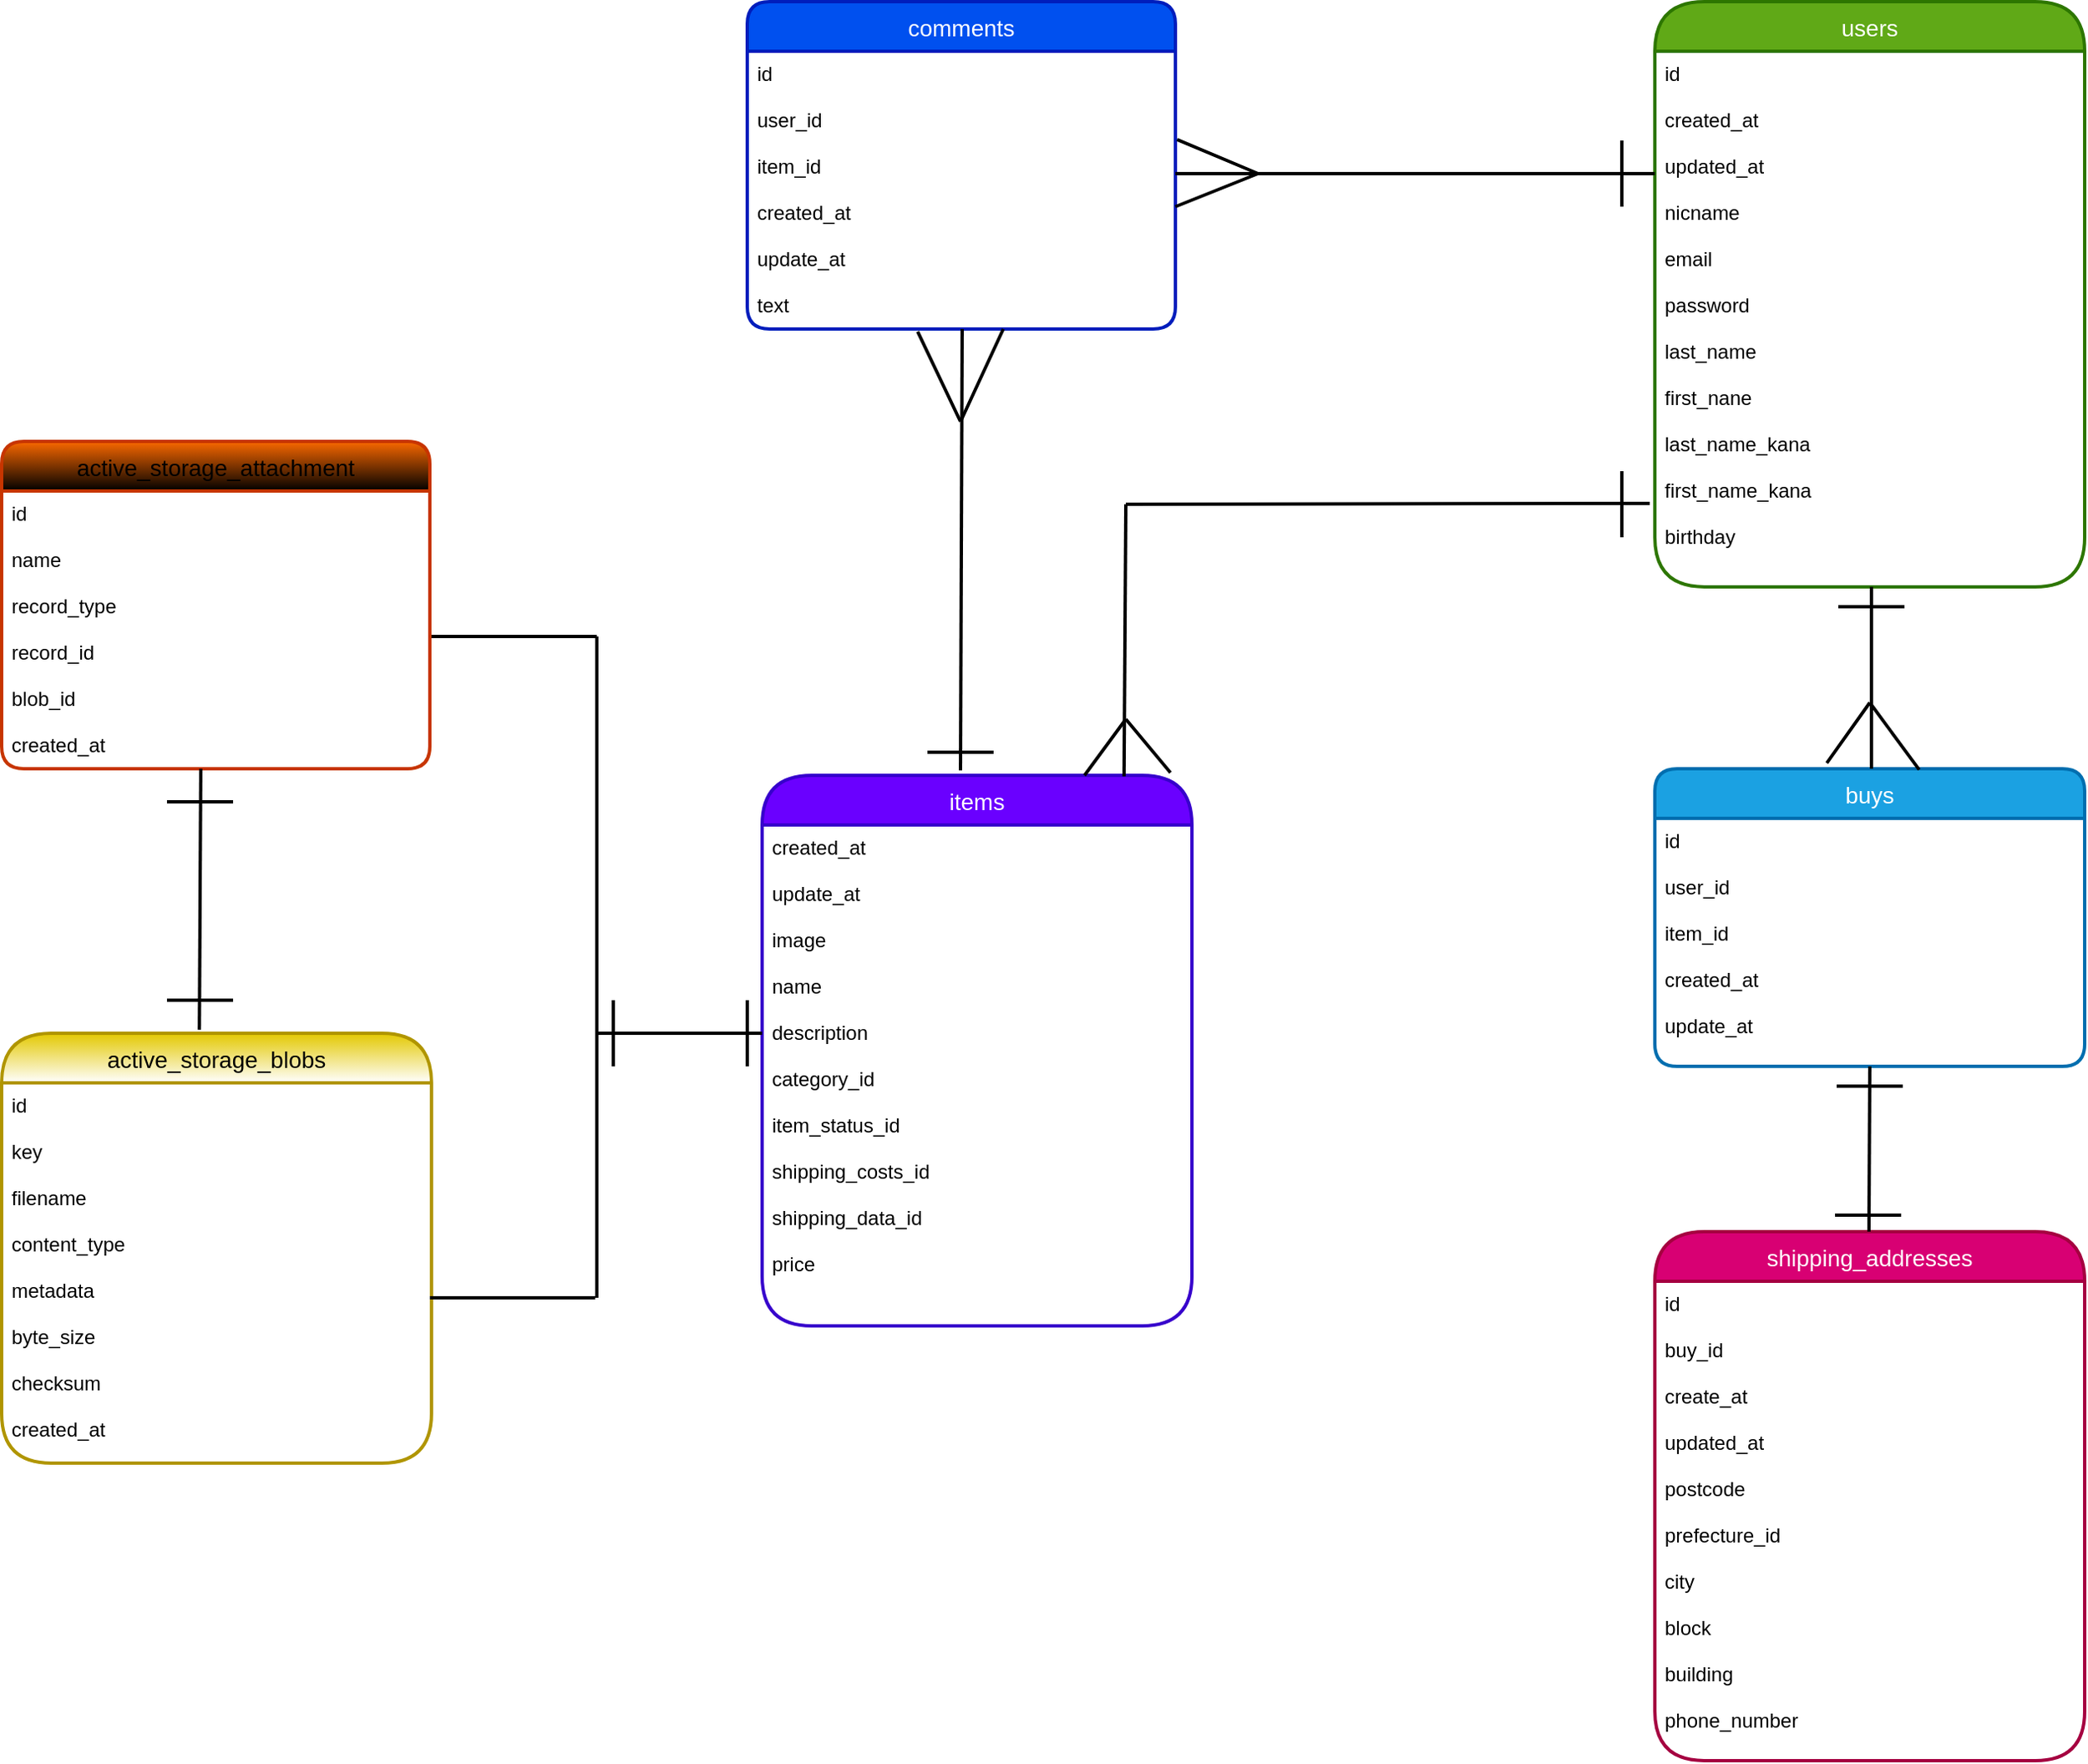 <mxfile>
    <diagram id="UZETRyvycFKJgbAorpHq" name="ページ1">
        <mxGraphModel dx="3379" dy="1893" grid="1" gridSize="10" guides="1" tooltips="1" connect="1" arrows="1" fold="1" page="1" pageScale="1" pageWidth="827" pageHeight="1169" math="0" shadow="0">
            <root>
                <mxCell id="0"/>
                <mxCell id="1" parent="0"/>
                <mxCell id="4" value="comments" style="swimlane;childLayout=stackLayout;horizontal=1;startSize=30;horizontalStack=0;rounded=1;fontSize=14;fontStyle=0;strokeWidth=2;resizeParent=0;resizeLast=1;shadow=0;dashed=0;align=center;fillColor=#0050ef;fontColor=#ffffff;strokeColor=#001DBC;" vertex="1" parent="1">
                    <mxGeometry x="-1629" y="-144" width="259" height="198" as="geometry"/>
                </mxCell>
                <mxCell id="5" value="id&#10;&#10;user_id&#10;&#10;item_id&#10;&#10;created_at&#10;&#10;update_at&#10;&#10;text" style="align=left;strokeColor=none;fillColor=none;spacingLeft=4;fontSize=12;verticalAlign=top;resizable=0;rotatable=0;part=1;" vertex="1" parent="4">
                    <mxGeometry y="30" width="259" height="168" as="geometry"/>
                </mxCell>
                <mxCell id="6" value="items" style="swimlane;childLayout=stackLayout;horizontal=1;startSize=30;horizontalStack=0;rounded=1;fontSize=14;fontStyle=0;strokeWidth=2;resizeParent=0;resizeLast=1;shadow=0;dashed=0;align=center;fillColor=#6a00ff;fontColor=#ffffff;strokeColor=#3700CC;arcSize=50;" vertex="1" parent="1">
                    <mxGeometry x="-1620" y="324" width="260" height="333" as="geometry"/>
                </mxCell>
                <mxCell id="56" value="" style="endArrow=none;html=1;strokeWidth=2;exitX=0.95;exitY=-0.005;exitDx=0;exitDy=0;exitPerimeter=0;" edge="1" parent="6" source="6">
                    <mxGeometry width="50" height="50" relative="1" as="geometry">
                        <mxPoint x="240" y="-4" as="sourcePoint"/>
                        <mxPoint x="220" y="-34" as="targetPoint"/>
                    </mxGeometry>
                </mxCell>
                <mxCell id="7" value="created_at&#10;&#10;update_at&#10;&#10;image&#10;&#10;name&#10;&#10;description&#10;&#10;category_id&#10;&#10;item_status_id&#10;&#10;shipping_costs_id&#10;&#10;shipping_data_id&#10;&#10;price" style="align=left;strokeColor=none;fillColor=none;spacingLeft=4;fontSize=12;verticalAlign=top;resizable=0;rotatable=0;part=1;" vertex="1" parent="6">
                    <mxGeometry y="30" width="260" height="303" as="geometry"/>
                </mxCell>
                <mxCell id="13" value="" style="endArrow=none;html=1;strokeWidth=2;" edge="1" parent="1">
                    <mxGeometry width="50" height="50" relative="1" as="geometry">
                        <mxPoint x="-1500" y="321" as="sourcePoint"/>
                        <mxPoint x="-1499" y="54" as="targetPoint"/>
                    </mxGeometry>
                </mxCell>
                <mxCell id="19" value="" style="endArrow=none;html=1;strokeWidth=2;" edge="1" parent="1">
                    <mxGeometry width="50" height="50" relative="1" as="geometry">
                        <mxPoint x="-1520" y="310" as="sourcePoint"/>
                        <mxPoint x="-1480" y="310" as="targetPoint"/>
                    </mxGeometry>
                </mxCell>
                <mxCell id="22" value="" style="endArrow=none;html=1;strokeWidth=2;entryX=0.398;entryY=1.009;entryDx=0;entryDy=0;entryPerimeter=0;" edge="1" parent="1" target="5">
                    <mxGeometry width="50" height="50" relative="1" as="geometry">
                        <mxPoint x="-1500" y="110" as="sourcePoint"/>
                        <mxPoint x="-1540" y="70" as="targetPoint"/>
                    </mxGeometry>
                </mxCell>
                <mxCell id="23" value="" style="endArrow=none;html=1;strokeWidth=2;entryX=0.598;entryY=1;entryDx=0;entryDy=0;entryPerimeter=0;" edge="1" parent="1" target="5">
                    <mxGeometry width="50" height="50" relative="1" as="geometry">
                        <mxPoint x="-1500" y="110" as="sourcePoint"/>
                        <mxPoint x="-1450" y="60" as="targetPoint"/>
                    </mxGeometry>
                </mxCell>
                <mxCell id="28" value="users" style="swimlane;childLayout=stackLayout;horizontal=1;startSize=30;horizontalStack=0;rounded=1;fontSize=14;fontStyle=0;strokeWidth=2;resizeParent=0;resizeLast=1;shadow=0;dashed=0;align=center;fillColor=#60a917;fontColor=#ffffff;strokeColor=#2D7600;arcSize=50;" vertex="1" parent="1">
                    <mxGeometry x="-1080" y="-144" width="260" height="354" as="geometry"/>
                </mxCell>
                <mxCell id="29" value="id&#10;&#10;created_at&#10;&#10;updated_at&#10;&#10;nicname&#10;&#10;email&#10;&#10;password&#10;&#10;last_name&#10;&#10;first_nane&#10;&#10;last_name_kana&#10;&#10;first_name_kana&#10;&#10;birthday" style="align=left;strokeColor=none;fillColor=none;spacingLeft=4;fontSize=12;verticalAlign=top;resizable=0;rotatable=0;part=1;" vertex="1" parent="28">
                    <mxGeometry y="30" width="260" height="324" as="geometry"/>
                </mxCell>
                <mxCell id="36" value="" style="endArrow=none;html=1;strokeWidth=2;" edge="1" parent="1">
                    <mxGeometry width="50" height="50" relative="1" as="geometry">
                        <mxPoint x="-1370" y="-40" as="sourcePoint"/>
                        <mxPoint x="-1080" y="-40" as="targetPoint"/>
                    </mxGeometry>
                </mxCell>
                <mxCell id="37" value="" style="endArrow=none;html=1;strokeWidth=2;" edge="1" parent="1">
                    <mxGeometry width="50" height="50" relative="1" as="geometry">
                        <mxPoint x="-1370" y="-20" as="sourcePoint"/>
                        <mxPoint x="-1320" y="-40" as="targetPoint"/>
                    </mxGeometry>
                </mxCell>
                <mxCell id="38" value="" style="endArrow=none;html=1;strokeWidth=2;entryX=1.004;entryY=0.318;entryDx=0;entryDy=0;entryPerimeter=0;" edge="1" parent="1" target="5">
                    <mxGeometry width="50" height="50" relative="1" as="geometry">
                        <mxPoint x="-1320" y="-40" as="sourcePoint"/>
                        <mxPoint x="-1300" y="-160" as="targetPoint"/>
                    </mxGeometry>
                </mxCell>
                <mxCell id="39" value="" style="endArrow=none;html=1;strokeWidth=2;" edge="1" parent="1">
                    <mxGeometry width="50" height="50" relative="1" as="geometry">
                        <mxPoint x="-1100" y="-20" as="sourcePoint"/>
                        <mxPoint x="-1100" y="-60" as="targetPoint"/>
                    </mxGeometry>
                </mxCell>
                <mxCell id="40" value="buys" style="swimlane;childLayout=stackLayout;horizontal=1;startSize=30;horizontalStack=0;rounded=1;fontSize=14;fontStyle=0;strokeWidth=2;resizeParent=0;resizeLast=1;shadow=0;dashed=0;align=center;fillColor=#1ba1e2;fontColor=#ffffff;strokeColor=#006EAF;" vertex="1" parent="1">
                    <mxGeometry x="-1080" y="320" width="260" height="180" as="geometry"/>
                </mxCell>
                <mxCell id="44" value="" style="endArrow=none;html=1;strokeWidth=2;" edge="1" parent="40">
                    <mxGeometry width="50" height="50" relative="1" as="geometry">
                        <mxPoint x="131" as="sourcePoint"/>
                        <mxPoint x="131" y="-110" as="targetPoint"/>
                    </mxGeometry>
                </mxCell>
                <mxCell id="41" value="id&#10;&#10;user_id&#10;&#10;item_id&#10;&#10;created_at&#10;&#10;update_at&#10;" style="align=left;strokeColor=none;fillColor=none;spacingLeft=4;fontSize=12;verticalAlign=top;resizable=0;rotatable=0;part=1;" vertex="1" parent="40">
                    <mxGeometry y="30" width="260" height="150" as="geometry"/>
                </mxCell>
                <mxCell id="42" value="shipping_addresses" style="swimlane;childLayout=stackLayout;horizontal=1;startSize=30;horizontalStack=0;rounded=1;fontSize=14;fontStyle=0;strokeWidth=2;resizeParent=0;resizeLast=1;shadow=0;dashed=0;align=center;fillColor=#d80073;fontColor=#ffffff;strokeColor=#A50040;arcSize=50;" vertex="1" parent="1">
                    <mxGeometry x="-1080" y="600" width="260" height="320" as="geometry"/>
                </mxCell>
                <mxCell id="43" value="id&#10;&#10;buy_id&#10;&#10;create_at&#10;&#10;updated_at&#10;&#10;postcode&#10;&#10;prefecture_id&#10;&#10;city&#10;&#10;block&#10;&#10;building&#10;&#10;phone_number&#10;&#10;" style="align=left;strokeColor=none;fillColor=none;spacingLeft=4;fontSize=12;verticalAlign=top;resizable=0;rotatable=0;part=1;" vertex="1" parent="42">
                    <mxGeometry y="30" width="260" height="290" as="geometry"/>
                </mxCell>
                <mxCell id="45" value="" style="endArrow=none;html=1;strokeWidth=2;" edge="1" parent="1">
                    <mxGeometry width="50" height="50" relative="1" as="geometry">
                        <mxPoint x="-950.5" y="600" as="sourcePoint"/>
                        <mxPoint x="-950" y="500" as="targetPoint"/>
                    </mxGeometry>
                </mxCell>
                <mxCell id="47" value="" style="endArrow=none;html=1;strokeWidth=2;" edge="1" parent="1">
                    <mxGeometry width="50" height="50" relative="1" as="geometry">
                        <mxPoint x="-969" y="222" as="sourcePoint"/>
                        <mxPoint x="-929" y="222" as="targetPoint"/>
                    </mxGeometry>
                </mxCell>
                <mxCell id="48" value="" style="endArrow=none;html=1;strokeWidth=2;" edge="1" parent="1">
                    <mxGeometry width="50" height="50" relative="1" as="geometry">
                        <mxPoint x="-970" y="512" as="sourcePoint"/>
                        <mxPoint x="-930" y="512" as="targetPoint"/>
                    </mxGeometry>
                </mxCell>
                <mxCell id="49" value="" style="endArrow=none;html=1;strokeWidth=2;" edge="1" parent="1">
                    <mxGeometry width="50" height="50" relative="1" as="geometry">
                        <mxPoint x="-971" y="590" as="sourcePoint"/>
                        <mxPoint x="-931" y="590" as="targetPoint"/>
                    </mxGeometry>
                </mxCell>
                <mxCell id="50" value="" style="endArrow=none;html=1;strokeWidth=2;exitX=0.4;exitY=-0.019;exitDx=0;exitDy=0;exitPerimeter=0;" edge="1" parent="1" source="40">
                    <mxGeometry width="50" height="50" relative="1" as="geometry">
                        <mxPoint x="-990" y="350" as="sourcePoint"/>
                        <mxPoint x="-950" y="280" as="targetPoint"/>
                    </mxGeometry>
                </mxCell>
                <mxCell id="51" value="" style="endArrow=none;html=1;strokeWidth=2;exitX=0.615;exitY=0.003;exitDx=0;exitDy=0;exitPerimeter=0;" edge="1" parent="1" source="40">
                    <mxGeometry width="50" height="50" relative="1" as="geometry">
                        <mxPoint x="-920" y="310" as="sourcePoint"/>
                        <mxPoint x="-950" y="280" as="targetPoint"/>
                    </mxGeometry>
                </mxCell>
                <mxCell id="52" value="" style="endArrow=none;html=1;strokeWidth=2;entryX=-0.012;entryY=0.844;entryDx=0;entryDy=0;entryPerimeter=0;" edge="1" parent="1" target="29">
                    <mxGeometry width="50" height="50" relative="1" as="geometry">
                        <mxPoint x="-1400" y="160" as="sourcePoint"/>
                        <mxPoint x="-1090" y="160" as="targetPoint"/>
                    </mxGeometry>
                </mxCell>
                <mxCell id="53" value="" style="endArrow=none;html=1;strokeWidth=2;exitX=0.842;exitY=0.002;exitDx=0;exitDy=0;exitPerimeter=0;" edge="1" parent="1" source="6">
                    <mxGeometry width="50" height="50" relative="1" as="geometry">
                        <mxPoint x="-1400" y="320" as="sourcePoint"/>
                        <mxPoint x="-1400" y="160" as="targetPoint"/>
                    </mxGeometry>
                </mxCell>
                <mxCell id="54" value="" style="endArrow=none;html=1;strokeWidth=2;" edge="1" parent="1">
                    <mxGeometry width="50" height="50" relative="1" as="geometry">
                        <mxPoint x="-1100" y="180" as="sourcePoint"/>
                        <mxPoint x="-1100" y="140" as="targetPoint"/>
                    </mxGeometry>
                </mxCell>
                <mxCell id="55" value="" style="endArrow=none;html=1;strokeWidth=2;exitX=0.75;exitY=0;exitDx=0;exitDy=0;" edge="1" parent="1" source="6">
                    <mxGeometry width="50" height="50" relative="1" as="geometry">
                        <mxPoint x="-1450" y="324" as="sourcePoint"/>
                        <mxPoint x="-1400" y="290" as="targetPoint"/>
                    </mxGeometry>
                </mxCell>
                <mxCell id="57" value="active_storage_attachment" style="swimlane;childLayout=stackLayout;horizontal=1;startSize=30;horizontalStack=0;rounded=1;fontSize=14;fontStyle=0;strokeWidth=2;resizeParent=0;resizeLast=1;shadow=0;dashed=0;align=center;fillColor=#fa6800;fontColor=#000000;strokeColor=#C73500;gradientColor=default;gradientDirection=south;" vertex="1" parent="1">
                    <mxGeometry x="-2080" y="122" width="259" height="198" as="geometry"/>
                </mxCell>
                <mxCell id="58" value="id&#10;&#10;name&#10;&#10;record_type&#10;&#10;record_id&#10;&#10;blob_id&#10;&#10;created_at" style="align=left;strokeColor=none;fillColor=none;spacingLeft=4;fontSize=12;verticalAlign=top;resizable=0;rotatable=0;part=1;" vertex="1" parent="57">
                    <mxGeometry y="30" width="259" height="168" as="geometry"/>
                </mxCell>
                <mxCell id="59" value="active_storage_blobs" style="swimlane;childLayout=stackLayout;horizontal=1;startSize=30;horizontalStack=0;rounded=1;fontSize=14;fontStyle=0;strokeWidth=2;resizeParent=0;resizeLast=1;shadow=0;dashed=0;align=center;fillColor=#e3c800;fontColor=#000000;strokeColor=#B09500;arcSize=50;gradientColor=#FFFFFF;" vertex="1" parent="1">
                    <mxGeometry x="-2080" y="480" width="260" height="260" as="geometry"/>
                </mxCell>
                <mxCell id="60" value="id&#10;&#10;key&#10;&#10;filename&#10;&#10;content_type&#10;&#10;metadata&#10;&#10;byte_size&#10;&#10;checksum&#10;&#10;created_at&#10;&#10;&#10;&#10;&#10;" style="align=left;strokeColor=none;fillColor=none;spacingLeft=4;fontSize=12;verticalAlign=top;resizable=0;rotatable=0;part=1;" vertex="1" parent="59">
                    <mxGeometry y="30" width="260" height="230" as="geometry"/>
                </mxCell>
                <mxCell id="62" value="" style="endArrow=none;html=1;strokeWidth=2;" edge="1" parent="1">
                    <mxGeometry width="50" height="50" relative="1" as="geometry">
                        <mxPoint x="-1820" y="240" as="sourcePoint"/>
                        <mxPoint x="-1720" y="240" as="targetPoint"/>
                    </mxGeometry>
                </mxCell>
                <mxCell id="63" value="" style="endArrow=none;html=1;strokeWidth=2;" edge="1" parent="1">
                    <mxGeometry width="50" height="50" relative="1" as="geometry">
                        <mxPoint x="-1821" y="640" as="sourcePoint"/>
                        <mxPoint x="-1721" y="640" as="targetPoint"/>
                    </mxGeometry>
                </mxCell>
                <mxCell id="64" value="" style="endArrow=none;html=1;strokeWidth=2;" edge="1" parent="1">
                    <mxGeometry width="50" height="50" relative="1" as="geometry">
                        <mxPoint x="-1720" y="640" as="sourcePoint"/>
                        <mxPoint x="-1720" y="240" as="targetPoint"/>
                    </mxGeometry>
                </mxCell>
                <mxCell id="65" value="" style="endArrow=none;html=1;strokeWidth=2;" edge="1" parent="1">
                    <mxGeometry width="50" height="50" relative="1" as="geometry">
                        <mxPoint x="-1720" y="480" as="sourcePoint"/>
                        <mxPoint x="-1620" y="480" as="targetPoint"/>
                    </mxGeometry>
                </mxCell>
                <mxCell id="66" value="" style="endArrow=none;html=1;strokeWidth=2;exitX=0.46;exitY=-0.008;exitDx=0;exitDy=0;exitPerimeter=0;entryX=0.465;entryY=1;entryDx=0;entryDy=0;entryPerimeter=0;" edge="1" parent="1" source="59" target="58">
                    <mxGeometry width="50" height="50" relative="1" as="geometry">
                        <mxPoint x="-1960" y="470" as="sourcePoint"/>
                        <mxPoint x="-1960" y="330" as="targetPoint"/>
                    </mxGeometry>
                </mxCell>
                <mxCell id="67" value="" style="endArrow=none;html=1;strokeWidth=2;" edge="1" parent="1">
                    <mxGeometry width="50" height="50" relative="1" as="geometry">
                        <mxPoint x="-1980" y="340" as="sourcePoint"/>
                        <mxPoint x="-1940" y="340" as="targetPoint"/>
                    </mxGeometry>
                </mxCell>
                <mxCell id="68" value="" style="endArrow=none;html=1;strokeWidth=2;" edge="1" parent="1">
                    <mxGeometry width="50" height="50" relative="1" as="geometry">
                        <mxPoint x="-1980" y="460" as="sourcePoint"/>
                        <mxPoint x="-1940" y="460" as="targetPoint"/>
                    </mxGeometry>
                </mxCell>
                <mxCell id="69" value="" style="endArrow=none;html=1;strokeWidth=2;" edge="1" parent="1">
                    <mxGeometry width="50" height="50" relative="1" as="geometry">
                        <mxPoint x="-1629" y="500" as="sourcePoint"/>
                        <mxPoint x="-1629" y="460" as="targetPoint"/>
                    </mxGeometry>
                </mxCell>
                <mxCell id="76" value="" style="endArrow=none;html=1;strokeWidth=2;" edge="1" parent="1">
                    <mxGeometry width="50" height="50" relative="1" as="geometry">
                        <mxPoint x="-1710" y="500" as="sourcePoint"/>
                        <mxPoint x="-1710" y="460" as="targetPoint"/>
                    </mxGeometry>
                </mxCell>
            </root>
        </mxGraphModel>
    </diagram>
</mxfile>